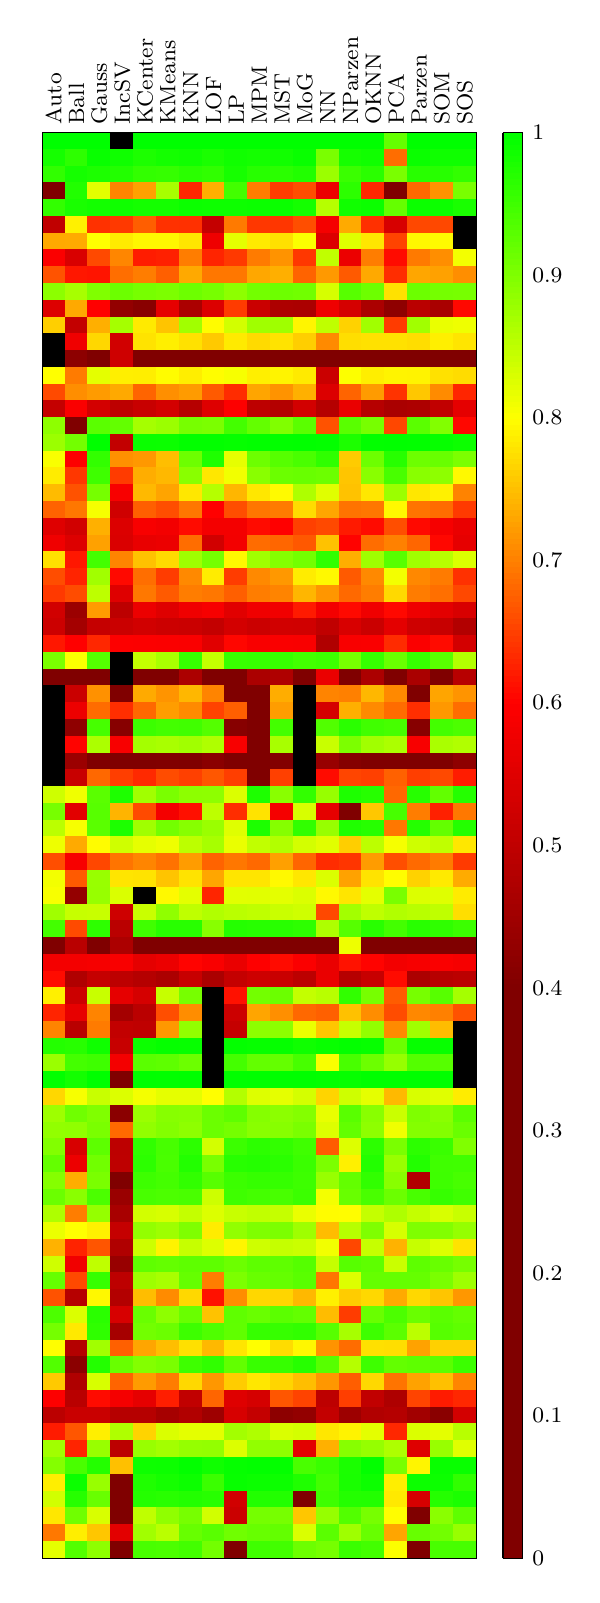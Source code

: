 \pgfplotsset{
	/pgfplots/colormap={cmaucrelative}{[0.5cm]
	rgb255(0cm)=(0,0,0);
	rgb255(1cm)=(255,0,0);
	rgb255(2cm)=(255,0,0);
	rgb255(2.5cm)=(255,255,0);
	rgb255(3cm)=(160,160,160);
	rgb255(3.5cm)=(0,100,255);
	rgb255(4cm)=(0,255,0);
	rgb255(5cm)=(0,225,0);
	rgb255(6cm)=(0,0,0);
	},
	/pgfplots/colormap={cmaucabsolute}{[0.5cm]
	rgb255(0cm)=(0,0,0);
	rgb255(1cm)=(0,0,0);
	rgb255(2cm)=(0,0,0);
	rgb255(3cm)=(0,0,0);
	rgb255(4cm)=(0,0,0);
	rgb255(5cm)=(128,0,0);
	rgb255(6cm)=(128,0,0);
	rgb255(7cm)=(128,0,0);
	rgb255(8cm)=(255,0,0);
	rgb255(9cm)=(255,255,0);
	rgb255(10cm)=(0,255,0);
	},
	/pgfplots/colormap={cmrnkrelative}{[0.5cm]
	rgb255(0cm)=(0,0,0);
	rgb255(1cm)=(0,255,0);
	rgb255(2cm)=(0,255,0);
	rgb255(2.5cm)=(0,100,255);
	rgb255(3cm)=(160,160,160);
	rgb255(3.5cm)=(255,255,0);
	rgb255(4cm)=(255,0,0);
	rgb255(5cm)=(255,0,0);
	rgb255(6cm)=(0,0,0);
	},
	/pgfplots/colormap={cmrnkabsolute}{[0.5cm]
	rgb255(0cm)=(0,255,0);
	rgb255(1cm)=(255,255,0);
	rgb255(2cm)=(255,0,0);
	rgb255(3cm)=(128,0,0);
	rgb255(4cm)=(128,0,0);
	rgb255(5cm)=(128,0,0);
	rgb255(6cm)=(0,0,0);
	rgb255(7cm)=(0,0,0)
	rgb255(8cm)=(0,0,0);
	rgb255(9cm)=(0,0,0);
	rgb255(10cm)=(0,0,0);
	},
}
\begin{tikzpicture}
	\begin{axis}[name=mat,
	plot box ratio={1 1 1},
	x=0.29cm,
	y=-0.213cm,
	z=0cm,
	xtick={1,...,19},
	ytick={1,...,85},
	xticklabels={{Auto},{Ball},{Gauss},{IncSV},{KCenter},{KMeans},{KNN},{LOF},{LP},{MPM},{MST},{MoG},{NN},{NParzen},{OKNN},{PCA},{Parzen},{SOM},{SOS}},
	yticklabels={},
	view={90}{90},
	xticklabel style={yshift=-0.1cm,xshift=0.145cm,rotate=90,font=\footnotesize},
	yticklabel style={yshift=-0.106cm,font=\footnotesize},
	axis x line=top,
	x axis line style={-},
	y axis line style={-},
	z axis line style={-},
	%colorbar,
	colorbar sampled,
	point meta min=-1,
	point meta max=1,
	colormap name=cmaucabsolute,
	colorbar style={try min ticks=5,max space between ticks=12pt,font=\footnotesize,xshift=-0.2cm,width=0.25cm,ytick style={draw=none},samples=500,scaled ticks = false,ymin=0,ymax=1,y dir=normal,yticklabel={$\pgfmathprintnumber{\tick}$},ytick={0.0,0.1,0.2,...,1.0},yticklabel style={/pgf/number format/fixed,/pgf/number format/showpos=false}},
	%
	title style={yshift=1cm,anchor=base},
	title={ },
	,
	]
	\addplot3[surf,draw=none,thin,shader=flat corner,mesh/rows=86,mesh/cols=20,mesh/ordering=y varies] coordinates {
(1,1,1.0)
(1,2,0.983)
(1,3,0.961)
(1,4,0.291)
(1,5,0.96)
(1,6,0.5)
(1,7,0.732)
(1,8,0.594)
(1,9,0.665)
(1,10,0.89)
(1,11,0.546)
(1,12,0.762)
(1,13,-1.0)
(1,14,-1.0)
(1,15,0.8)
(1,16,0.658)
(1,17,0.507)
(1,18,0.888)
(1,19,0.878)
(1,20,0.804)
(1,21,0.785)
(1,22,0.746)
(1,23,0.677)
(1,24,0.549)
(1,25,0.576)
(1,26,0.776)
(1,27,0.66)
(1,28,0.644)
(1,29,0.528)
(1,30,0.52)
(1,31,0.618)
(1,32,0.904)
(1,33,0.262)
(1,34,-1.0)
(1,35,-1.0)
(1,36,-1.0)
(1,37,-1.0)
(1,38,-1.0)
(1,39,-1.0)
(1,40,0.838)
(1,41,0.906)
(1,42,0.853)
(1,43,0.813)
(1,44,0.661)
(1,45,0.809)
(1,46,0.805)
(1,47,0.874)
(1,48,0.947)
(1,49,0.231)
(1,50,0.582)
(1,51,0.608)
(1,52,0.788)
(1,53,0.628)
(1,54,0.703)
(1,55,0.972)
(1,56,0.879)
(1,57,0.998)
(1,58,0.768)
(1,59,0.876)
(1,60,0.885)
(1,61,0.898)
(1,62,0.921)
(1,63,0.895)
(1,64,0.916)
(1,65,0.863)
(1,66,0.815)
(1,67,0.739)
(1,68,0.837)
(1,69,0.92)
(1,70,0.664)
(1,71,0.94)
(1,72,0.908)
(1,73,0.799)
(1,74,0.935)
(1,75,0.757)
(1,76,0.597)
(1,77,0.493)
(1,78,0.621)
(1,79,0.873)
(1,80,0.896)
(1,81,0.786)
(1,82,0.836)
(1,83,0.781)
(1,84,0.694)
(1,85,0.82)
(1,86,0.0)
(2,1,1.0)
(2,2,0.964)
(2,3,0.983)
(2,4,0.974)
(2,5,0.98)
(2,6,0.789)
(2,7,0.733)
(2,8,0.54)
(2,9,0.618)
(2,10,0.869)
(2,11,0.732)
(2,12,0.505)
(2,13,0.576)
(2,14,0.42)
(2,15,0.696)
(2,16,0.711)
(2,17,0.592)
(2,18,0.399)
(2,19,0.909)
(2,20,0.597)
(2,21,0.643)
(2,22,0.664)
(2,23,0.693)
(2,24,0.527)
(2,25,0.546)
(2,26,0.618)
(2,27,0.628)
(2,28,0.659)
(2,29,0.442)
(2,30,0.456)
(2,31,0.599)
(2,32,0.803)
(2,33,0.396)
(2,34,0.516)
(2,35,0.571)
(2,36,0.424)
(2,37,0.602)
(2,38,0.443)
(2,39,0.513)
(2,40,0.811)
(2,41,0.554)
(2,42,0.806)
(2,43,0.733)
(2,44,0.587)
(2,45,0.67)
(2,46,0.431)
(2,47,0.844)
(2,48,0.658)
(2,49,0.489)
(2,50,0.582)
(2,51,0.476)
(2,52,0.519)
(2,53,0.562)
(2,54,0.489)
(2,55,0.969)
(2,56,0.946)
(2,57,0.985)
(2,58,0.806)
(2,59,0.912)
(2,60,0.887)
(2,61,0.539)
(2,62,0.571)
(2,63,0.735)
(2,64,0.891)
(2,65,0.698)
(2,66,0.8)
(2,67,0.627)
(2,68,0.578)
(2,69,0.657)
(2,70,0.485)
(2,71,0.828)
(2,72,0.782)
(2,73,0.481)
(2,74,0.417)
(2,75,0.473)
(2,76,0.49)
(2,77,0.515)
(2,78,0.667)
(2,79,0.628)
(2,80,0.942)
(2,81,0.991)
(2,82,0.97)
(2,83,0.912)
(2,84,0.786)
(2,85,0.935)
(2,86,0.0)
(3,1,1.0)
(3,2,0.993)
(3,3,0.978)
(3,4,0.822)
(3,5,0.985)
(3,6,0.638)
(3,7,0.8)
(3,8,0.657)
(3,9,0.615)
(3,10,0.899)
(3,11,0.6)
(3,12,0.737)
(3,13,0.768)
(3,14,0.303)
(3,15,0.821)
(3,16,0.721)
(3,17,0.531)
(3,18,0.929)
(3,19,1.0)
(3,20,0.96)
(3,21,0.951)
(3,22,0.907)
(3,23,0.807)
(3,24,0.738)
(3,25,0.726)
(3,26,0.947)
(3,27,0.873)
(3,28,0.851)
(3,29,0.721)
(3,30,0.508)
(3,31,0.63)
(3,32,0.934)
(3,33,0.286)
(3,34,0.713)
(3,35,0.684)
(3,36,0.945)
(3,37,0.865)
(3,38,0.397)
(3,39,0.681)
(3,40,0.929)
(3,41,0.931)
(3,42,0.929)
(3,43,0.797)
(3,44,0.655)
(3,45,0.88)
(3,46,0.881)
(3,47,0.843)
(3,48,0.964)
(3,49,0.246)
(3,50,0.585)
(3,51,0.509)
(3,52,0.843)
(3,53,0.703)
(3,54,0.696)
(3,55,0.988)
(3,56,0.951)
(3,57,1.0)
(3,58,0.843)
(3,59,0.899)
(3,60,0.904)
(3,61,0.927)
(3,62,0.911)
(3,63,0.904)
(3,64,0.941)
(3,65,0.883)
(3,66,0.789)
(3,67,0.666)
(3,68,0.85)
(3,69,0.957)
(3,70,0.794)
(3,71,0.967)
(3,72,0.963)
(3,73,0.873)
(3,74,0.972)
(3,75,0.831)
(3,76,0.608)
(3,77,0.515)
(3,78,0.787)
(3,79,0.88)
(3,80,0.972)
(3,81,0.88)
(3,82,0.918)
(3,83,0.83)
(3,84,0.755)
(3,85,0.888)
(3,86,0.0)
(4,1,-1.0)
(4,2,0.988)
(4,3,0.973)
(4,4,0.703)
(4,5,0.988)
(4,6,0.644)
(4,7,0.784)
(4,8,0.705)
(4,9,0.686)
(4,10,0.915)
(4,11,0.429)
(4,12,0.87)
(4,13,0.527)
(4,14,0.522)
(4,15,0.787)
(4,16,0.732)
(4,17,0.496)
(4,18,0.922)
(4,19,0.504)
(4,20,0.713)
(4,21,0.646)
(4,22,0.589)
(4,23,0.524)
(4,24,0.544)
(4,25,0.541)
(4,26,0.703)
(4,27,0.607)
(4,28,0.55)
(4,29,0.494)
(4,30,0.517)
(4,31,0.596)
(4,32,-1.0)
(4,33,-1.0)
(4,34,0.364)
(4,35,0.636)
(4,36,0.411)
(4,37,0.589)
(4,38,0.352)
(4,39,0.648)
(4,40,0.977)
(4,41,0.741)
(4,42,0.978)
(4,43,0.837)
(4,44,0.691)
(4,45,0.779)
(4,46,0.829)
(4,47,0.523)
(4,48,0.491)
(4,49,0.469)
(4,50,0.59)
(4,51,0.496)
(4,52,0.56)
(4,53,0.457)
(4,54,0.503)
(4,55,0.512)
(4,56,0.582)
(4,57,0.224)
(4,58,0.827)
(4,59,0.417)
(4,60,0.682)
(4,61,0.495)
(4,62,0.497)
(4,63,0.332)
(4,64,0.441)
(4,65,0.462)
(4,66,0.509)
(4,67,0.476)
(4,68,0.437)
(4,69,0.496)
(4,70,0.48)
(4,71,0.536)
(4,72,0.459)
(4,73,0.675)
(4,74,0.918)
(4,75,0.678)
(4,76,0.584)
(4,77,0.485)
(4,78,0.862)
(4,79,0.494)
(4,80,0.75)
(4,81,0.376)
(4,82,0.195)
(4,83,0.211)
(4,84,0.556)
(4,85,0.18)
(4,86,0.0)
(5,1,1.0)
(5,2,0.978)
(5,3,0.96)
(5,4,0.726)
(5,5,0.984)
(5,6,0.673)
(5,7,0.793)
(5,8,0.622)
(5,9,0.698)
(5,10,0.906)
(5,11,0.414)
(5,12,0.783)
(5,13,0.778)
(5,14,0.338)
(5,15,0.786)
(5,16,0.678)
(5,17,0.513)
(5,18,0.87)
(5,19,0.992)
(5,20,0.719)
(5,21,0.735)
(5,22,0.745)
(5,23,0.674)
(5,24,0.589)
(5,25,0.565)
(5,26,0.752)
(5,27,0.686)
(5,28,0.694)
(5,29,0.569)
(5,30,0.527)
(5,31,0.595)
(5,32,0.846)
(5,33,0.3)
(5,34,0.733)
(5,35,0.681)
(5,36,0.953)
(5,37,0.871)
(5,38,0.379)
(5,39,0.632)
(5,40,0.873)
(5,41,0.658)
(5,42,0.874)
(5,43,0.819)
(5,44,0.704)
(5,45,0.778)
(5,46,-1.0)
(5,47,0.842)
(5,48,0.949)
(5,49,0.262)
(5,50,0.559)
(5,51,0.483)
(5,52,0.533)
(5,53,0.491)
(5,54,0.499)
(5,55,0.99)
(5,56,0.929)
(5,57,1.0)
(5,58,0.808)
(5,59,0.878)
(5,60,0.886)
(5,61,0.962)
(5,62,0.965)
(5,63,0.952)
(5,64,0.943)
(5,65,0.835)
(5,66,0.884)
(5,67,0.839)
(5,68,0.925)
(5,69,0.876)
(5,70,0.748)
(5,71,0.917)
(5,72,0.91)
(5,73,0.729)
(5,74,0.897)
(5,75,0.721)
(5,76,0.561)
(5,77,0.485)
(5,78,0.765)
(5,79,0.88)
(5,80,0.989)
(5,81,0.975)
(5,82,0.971)
(5,83,0.85)
(5,84,0.873)
(5,85,0.943)
(5,86,0.0)
(6,1,1.0)
(6,2,0.984)
(6,3,0.958)
(6,4,0.869)
(6,5,0.984)
(6,6,0.638)
(6,7,0.793)
(6,8,0.625)
(6,9,0.674)
(6,10,0.902)
(6,11,0.56)
(6,12,0.753)
(6,13,0.787)
(6,14,0.3)
(6,15,0.797)
(6,16,0.712)
(6,17,0.531)
(6,18,0.878)
(6,19,0.991)
(6,20,0.749)
(6,21,0.744)
(6,22,0.728)
(6,23,0.661)
(6,24,0.581)
(6,25,0.569)
(6,26,0.771)
(6,27,0.647)
(6,28,0.67)
(6,29,0.549)
(6,30,0.52)
(6,31,0.594)
(6,32,0.867)
(6,33,0.255)
(6,34,0.716)
(6,35,0.723)
(6,36,0.947)
(6,37,0.867)
(6,38,0.401)
(6,39,0.659)
(6,40,0.904)
(6,41,0.583)
(6,42,0.909)
(6,43,0.812)
(6,44,0.689)
(6,45,0.753)
(6,46,0.795)
(6,47,0.887)
(6,48,0.968)
(6,49,0.241)
(6,50,0.569)
(6,51,0.469)
(6,52,0.844)
(6,53,0.661)
(6,54,0.719)
(6,55,0.996)
(6,56,0.926)
(6,57,0.999)
(6,58,0.82)
(6,59,0.894)
(6,60,0.897)
(6,61,0.944)
(6,62,0.942)
(6,63,0.946)
(6,64,0.94)
(6,65,0.831)
(6,66,0.876)
(6,67,0.79)
(6,68,0.921)
(6,69,0.868)
(6,70,0.709)
(6,71,0.888)
(6,72,0.916)
(6,73,0.749)
(6,74,0.904)
(6,75,0.698)
(6,76,0.623)
(6,77,0.459)
(6,78,0.829)
(6,79,0.872)
(6,80,0.99)
(6,81,0.983)
(6,82,0.968)
(6,83,0.887)
(6,84,0.854)
(6,85,0.941)
(6,86,0.0)
(7,1,1.0)
(7,2,0.987)
(7,3,0.967)
(7,4,0.63)
(7,5,0.991)
(7,6,0.637)
(7,7,0.78)
(7,8,0.698)
(7,9,0.732)
(7,10,0.914)
(7,11,0.467)
(7,12,0.873)
(7,13,0.776)
(7,14,0.31)
(7,15,0.786)
(7,16,0.721)
(7,17,0.485)
(7,18,0.906)
(7,19,0.998)
(7,20,0.914)
(7,21,0.892)
(7,22,0.781)
(7,23,0.693)
(7,24,0.608)
(7,25,0.685)
(7,26,0.875)
(7,27,0.707)
(7,28,0.698)
(7,29,0.576)
(7,30,0.517)
(7,31,0.592)
(7,32,0.957)
(7,33,0.469)
(7,34,0.743)
(7,35,0.708)
(7,36,0.949)
(7,37,0.873)
(7,38,0.391)
(7,39,0.65)
(7,40,0.889)
(7,41,0.612)
(7,42,0.894)
(7,43,0.852)
(7,44,0.722)
(7,45,0.778)
(7,46,0.821)
(7,47,0.85)
(7,48,0.968)
(7,49,0.251)
(7,50,0.602)
(7,51,0.511)
(7,52,0.906)
(7,53,0.71)
(7,54,0.885)
(7,55,0.995)
(7,56,0.915)
(7,57,1.0)
(7,58,0.82)
(7,59,0.892)
(7,60,0.888)
(7,61,0.965)
(7,62,0.973)
(7,63,0.961)
(7,64,0.942)
(7,65,0.846)
(7,66,0.9)
(7,67,0.844)
(7,68,0.926)
(7,69,0.92)
(7,70,0.769)
(7,71,0.917)
(7,72,0.952)
(7,73,0.775)
(7,74,0.951)
(7,75,0.769)
(7,76,0.502)
(7,77,0.477)
(7,78,0.821)
(7,79,0.883)
(7,80,0.998)
(7,81,0.99)
(7,82,0.973)
(7,83,0.906)
(7,84,0.919)
(7,85,0.948)
(7,86,0.0)
(8,1,1.0)
(8,2,0.979)
(8,3,0.962)
(8,4,0.737)
(8,5,0.989)
(8,6,0.507)
(8,7,0.574)
(8,8,0.628)
(8,9,0.693)
(8,10,0.906)
(8,11,0.545)
(8,12,0.797)
(8,13,0.757)
(8,14,0.31)
(8,15,0.798)
(8,16,0.67)
(8,17,0.547)
(8,18,0.903)
(8,19,0.998)
(8,20,0.976)
(8,21,0.781)
(8,22,0.858)
(8,23,0.6)
(8,24,0.582)
(8,25,0.527)
(8,26,0.908)
(8,27,0.785)
(8,28,0.693)
(8,29,0.587)
(8,30,0.505)
(8,31,0.553)
(8,32,0.846)
(8,33,0.301)
(8,34,0.703)
(8,35,0.652)
(8,36,0.934)
(8,37,0.862)
(8,38,0.416)
(8,39,0.668)
(8,40,0.888)
(8,41,0.851)
(8,42,0.879)
(8,43,0.869)
(8,44,0.677)
(8,45,0.73)
(8,46,0.629)
(8,47,0.861)
(8,48,0.893)
(8,49,0.339)
(8,50,0.59)
(8,51,0.467)
(8,52,-1.0)
(8,53,-1.0)
(8,54,-1.0)
(8,55,-1.0)
(8,56,-1.0)
(8,57,-1.0)
(8,58,0.799)
(8,59,0.916)
(8,60,0.916)
(8,61,0.834)
(8,62,0.905)
(8,63,0.931)
(8,64,0.839)
(8,65,0.827)
(8,66,0.785)
(8,67,0.826)
(8,68,0.926)
(8,69,0.698)
(8,70,0.613)
(8,71,0.752)
(8,72,0.938)
(8,73,0.744)
(8,74,0.962)
(8,75,0.718)
(8,76,0.679)
(8,77,0.447)
(8,78,0.821)
(8,79,0.884)
(8,80,0.988)
(8,81,0.954)
(8,82,0.969)
(8,83,0.836)
(8,84,0.93)
(8,85,0.909)
(8,86,0.0)
(9,1,1.0)
(9,2,0.987)
(9,3,0.982)
(9,4,0.948)
(9,5,0.989)
(9,6,0.695)
(9,7,0.82)
(9,8,0.644)
(9,9,0.693)
(9,10,0.889)
(9,11,0.646)
(9,12,0.835)
(9,13,0.783)
(9,14,0.301)
(9,15,0.806)
(9,16,0.634)
(9,17,0.597)
(9,18,0.947)
(9,19,0.996)
(9,20,0.819)
(9,21,0.81)
(9,22,0.742)
(9,23,0.661)
(9,24,0.583)
(9,25,0.58)
(9,26,0.794)
(9,27,0.647)
(9,28,0.674)
(9,29,0.553)
(9,30,0.531)
(9,31,0.604)
(9,32,0.956)
(9,33,0.355)
(9,34,0.367)
(9,35,0.674)
(9,36,0.411)
(9,37,0.589)
(9,38,0.352)
(9,39,0.648)
(9,40,0.828)
(9,41,0.635)
(9,42,0.825)
(9,43,0.816)
(9,44,0.693)
(9,45,0.779)
(9,46,0.822)
(9,47,0.854)
(9,48,0.971)
(9,49,0.297)
(9,50,0.566)
(9,51,0.506)
(9,52,0.613)
(9,53,0.52)
(9,54,0.508)
(9,55,0.997)
(9,56,0.946)
(9,57,0.999)
(9,58,0.859)
(9,59,0.926)
(9,60,0.908)
(9,61,0.953)
(9,62,0.969)
(9,63,0.953)
(9,64,0.951)
(9,65,0.843)
(9,66,0.885)
(9,67,0.792)
(9,68,0.915)
(9,69,0.902)
(9,70,0.71)
(9,71,0.925)
(9,72,0.924)
(9,73,0.779)
(9,74,0.923)
(9,75,0.76)
(9,76,0.55)
(9,77,0.536)
(9,78,0.872)
(9,79,0.827)
(9,80,0.996)
(9,81,0.994)
(9,82,0.528)
(9,83,0.518)
(9,84,0.912)
(9,85,0.4)
(9,86,0.0)
(10,1,1.0)
(10,2,0.984)
(10,3,0.969)
(10,4,0.698)
(10,5,0.991)
(10,6,0.643)
(10,7,0.783)
(10,8,0.696)
(10,9,0.731)
(10,10,0.909)
(10,11,0.516)
(10,12,0.874)
(10,13,0.771)
(10,14,0.31)
(10,15,0.787)
(10,16,0.729)
(10,17,0.495)
(10,18,0.922)
(10,19,0.998)
(10,20,0.914)
(10,21,0.892)
(10,22,0.781)
(10,23,0.692)
(10,24,0.608)
(10,25,0.684)
(10,26,0.874)
(10,27,0.707)
(10,28,0.698)
(10,29,0.576)
(10,30,0.518)
(10,31,0.591)
(10,32,0.957)
(10,33,0.468)
(10,34,0.0)
(10,35,0.0)
(10,36,0.0)
(10,37,0.0)
(10,38,0.0)
(10,39,0.0)
(10,40,0.977)
(10,41,0.778)
(10,42,0.978)
(10,43,0.848)
(10,44,0.682)
(10,45,0.779)
(10,46,0.823)
(10,47,0.85)
(10,48,0.969)
(10,49,0.249)
(10,50,0.598)
(10,51,0.521)
(10,52,0.909)
(10,53,0.729)
(10,54,0.889)
(10,55,0.995)
(10,56,0.922)
(10,57,1.0)
(10,58,0.826)
(10,59,0.895)
(10,60,0.892)
(10,61,0.965)
(10,62,0.971)
(10,63,0.958)
(10,64,0.946)
(10,65,0.848)
(10,66,0.9)
(10,67,0.838)
(10,68,0.926)
(10,69,0.918)
(10,70,0.768)
(10,71,0.917)
(10,72,0.957)
(10,73,0.8)
(10,74,0.956)
(10,75,0.781)
(10,76,0.533)
(10,77,0.507)
(10,78,0.862)
(10,79,0.885)
(10,80,0.998)
(10,81,0.991)
(10,82,0.974)
(10,83,0.908)
(10,84,0.919)
(10,85,0.95)
(10,86,0.0)
(11,1,1.0)
(11,2,0.986)
(11,3,0.967)
(11,4,0.647)
(11,5,0.992)
(11,6,0.642)
(11,7,0.775)
(11,8,0.715)
(11,9,0.737)
(11,10,0.914)
(11,11,0.471)
(11,12,0.875)
(11,13,0.778)
(11,14,0.314)
(11,15,0.791)
(11,16,0.715)
(11,17,0.481)
(11,18,0.899)
(11,19,0.998)
(11,20,0.932)
(11,21,0.916)
(11,22,0.796)
(11,23,0.696)
(11,24,0.6)
(11,25,0.68)
(11,26,0.896)
(11,27,0.719)
(11,28,0.703)
(11,29,0.578)
(11,30,0.527)
(11,31,0.592)
(11,32,0.957)
(11,33,0.473)
(11,34,0.735)
(11,35,0.723)
(11,36,0.947)
(11,37,0.868)
(11,38,0.405)
(11,39,0.65)
(11,40,0.892)
(11,41,0.584)
(11,42,0.895)
(11,43,0.86)
(11,44,0.725)
(11,45,0.795)
(11,46,0.821)
(11,47,0.842)
(11,48,0.968)
(11,49,0.253)
(11,50,0.608)
(11,51,0.514)
(11,52,0.916)
(11,53,0.712)
(11,54,0.89)
(11,55,0.996)
(11,56,0.921)
(11,57,1.0)
(11,58,0.82)
(11,59,0.89)
(11,60,0.894)
(11,61,0.96)
(11,62,0.967)
(11,63,0.958)
(11,64,0.943)
(11,65,0.845)
(11,66,0.902)
(11,67,0.845)
(11,68,0.925)
(11,69,0.921)
(11,70,0.767)
(11,71,0.928)
(11,72,0.957)
(11,73,0.772)
(11,74,0.957)
(11,75,0.767)
(11,76,0.667)
(11,77,0.42)
(11,78,0.829)
(11,79,0.887)
(11,80,0.997)
(11,81,0.99)
(11,82,0.973)
(11,83,0.906)
(11,84,0.922)
(11,85,0.948)
(11,86,0.0)
(12,1,1.0)
(12,2,0.993)
(12,3,0.974)
(12,4,0.66)
(12,5,0.984)
(12,6,0.661)
(12,7,0.803)
(12,8,0.643)
(12,9,0.677)
(12,10,0.911)
(12,11,0.467)
(12,12,0.792)
(12,13,0.761)
(12,14,0.303)
(12,15,0.783)
(12,16,0.738)
(12,17,0.529)
(12,18,0.929)
(12,19,0.999)
(12,20,0.942)
(12,21,0.918)
(12,22,0.863)
(12,23,0.772)
(12,24,0.65)
(12,25,0.669)
(12,26,0.909)
(12,27,0.785)
(12,28,0.742)
(12,29,0.62)
(12,30,0.526)
(12,31,0.591)
(12,32,0.948)
(12,33,0.302)
(12,34,-1.0)
(12,35,-1.0)
(12,36,-1.0)
(12,37,-1.0)
(12,38,-1.0)
(12,39,-1.0)
(12,40,0.96)
(12,41,0.831)
(12,42,0.961)
(12,43,0.834)
(12,44,0.679)
(12,45,0.781)
(12,46,0.828)
(12,47,0.837)
(12,48,0.964)
(12,49,0.233)
(12,50,0.593)
(12,51,0.494)
(12,52,0.847)
(12,53,0.681)
(12,54,0.815)
(12,55,0.988)
(12,56,0.944)
(12,57,1.0)
(12,58,0.833)
(12,59,0.896)
(12,60,0.904)
(12,61,0.95)
(12,62,0.954)
(12,63,0.952)
(12,64,0.953)
(12,65,0.816)
(12,66,0.875)
(12,67,0.841)
(12,68,0.933)
(12,69,0.93)
(12,70,0.744)
(12,71,0.922)
(12,72,0.961)
(12,73,0.793)
(12,74,0.97)
(12,75,0.749)
(12,76,0.652)
(12,77,0.429)
(12,78,0.833)
(12,79,0.555)
(12,80,0.942)
(12,81,0.975)
(12,82,0.396)
(12,83,0.755)
(12,84,0.829)
(12,85,0.915)
(12,86,0.0)
(13,1,1.0)
(13,2,0.904)
(13,3,0.878)
(13,4,0.569)
(13,5,0.857)
(13,6,0.584)
(13,7,0.544)
(13,8,0.849)
(13,9,0.72)
(13,10,0.832)
(13,11,0.575)
(13,12,0.85)
(13,13,0.708)
(13,14,0.357)
(13,15,0.516)
(13,16,0.544)
(13,17,0.483)
(13,18,0.664)
(13,19,0.997)
(13,20,0.963)
(13,21,0.915)
(13,22,0.824)
(13,23,0.73)
(13,24,0.657)
(13,25,0.752)
(13,26,0.963)
(13,27,0.795)
(13,28,0.717)
(13,29,0.581)
(13,30,0.501)
(13,31,0.476)
(13,32,0.952)
(13,33,0.568)
(13,34,0.703)
(13,35,0.533)
(13,36,0.936)
(13,37,0.843)
(13,38,0.437)
(13,39,0.608)
(13,40,0.881)
(13,41,0.56)
(13,42,0.881)
(13,43,0.823)
(13,44,0.634)
(13,45,0.828)
(13,46,0.795)
(13,47,0.656)
(13,48,0.863)
(13,49,0.3)
(13,50,0.567)
(13,51,0.566)
(13,52,0.855)
(13,53,0.675)
(13,54,0.755)
(13,55,0.993)
(13,56,0.804)
(13,57,0.998)
(13,58,0.766)
(13,59,0.818)
(13,60,0.826)
(13,61,0.672)
(13,62,0.903)
(13,63,0.88)
(13,64,0.808)
(13,65,0.797)
(13,66,0.747)
(13,67,0.81)
(13,68,0.845)
(13,69,0.692)
(13,70,0.788)
(13,71,0.747)
(13,72,0.931)
(13,73,0.715)
(13,74,0.931)
(13,75,0.718)
(13,76,0.496)
(13,77,0.505)
(13,78,0.781)
(13,79,0.738)
(13,80,0.955)
(13,81,0.947)
(13,82,0.952)
(13,83,0.882)
(13,84,0.929)
(13,85,0.907)
(13,86,0.0)
(14,1,1.0)
(14,2,0.983)
(14,3,0.954)
(14,4,0.965)
(14,5,0.987)
(14,6,0.733)
(14,7,0.825)
(14,8,0.569)
(14,9,0.67)
(14,10,0.931)
(14,11,0.534)
(14,12,0.764)
(14,13,0.774)
(14,14,0.314)
(14,15,0.801)
(14,16,0.678)
(14,17,0.566)
(14,18,0.93)
(14,19,0.978)
(14,20,0.759)
(14,21,0.754)
(14,22,0.752)
(14,23,0.69)
(14,24,0.62)
(14,25,0.601)
(14,26,0.736)
(14,27,0.67)
(14,28,0.682)
(14,29,0.607)
(14,30,0.538)
(14,31,0.59)
(14,32,0.906)
(14,33,0.26)
(14,34,0.7)
(14,35,0.737)
(14,36,0.967)
(14,37,0.902)
(14,38,0.407)
(14,39,0.654)
(14,40,0.977)
(14,41,0.209)
(14,42,0.975)
(14,43,0.761)
(14,44,0.641)
(14,45,0.727)
(14,46,0.779)
(14,47,0.872)
(14,48,0.932)
(14,49,0.813)
(14,50,0.614)
(14,51,0.484)
(14,52,0.961)
(14,53,0.751)
(14,54,0.844)
(14,55,0.997)
(14,56,0.943)
(14,57,0.996)
(14,58,0.838)
(14,59,0.93)
(14,60,0.923)
(14,61,0.826)
(14,62,0.788)
(14,63,0.922)
(14,64,0.918)
(14,65,0.798)
(14,66,0.856)
(14,67,0.655)
(14,68,0.931)
(14,69,0.826)
(14,70,0.76)
(14,71,0.647)
(14,72,0.869)
(14,73,0.684)
(14,74,0.858)
(14,75,0.673)
(14,76,0.648)
(14,77,0.446)
(14,78,0.79)
(14,79,0.894)
(14,80,0.979)
(14,81,0.98)
(14,82,0.972)
(14,83,0.935)
(14,84,0.875)
(14,85,0.955)
(14,86,0.0)
(15,1,1.0)
(15,2,0.987)
(15,3,0.967)
(15,4,0.63)
(15,5,0.991)
(15,6,0.637)
(15,7,0.78)
(15,8,0.698)
(15,9,0.732)
(15,10,0.914)
(15,11,0.467)
(15,12,0.873)
(15,13,0.776)
(15,14,0.31)
(15,15,0.786)
(15,16,0.721)
(15,17,0.485)
(15,18,0.906)
(15,19,0.998)
(15,20,0.914)
(15,21,0.892)
(15,22,0.781)
(15,23,0.693)
(15,24,0.608)
(15,25,0.685)
(15,26,0.875)
(15,27,0.707)
(15,28,0.698)
(15,29,0.576)
(15,30,0.517)
(15,31,0.592)
(15,32,0.957)
(15,33,0.469)
(15,34,0.743)
(15,35,0.708)
(15,36,0.949)
(15,37,0.873)
(15,38,0.391)
(15,39,0.65)
(15,40,0.97)
(15,41,0.756)
(15,42,0.97)
(15,43,0.852)
(15,44,0.722)
(15,45,0.778)
(15,46,0.821)
(15,47,0.85)
(15,48,0.968)
(15,49,0.251)
(15,50,0.602)
(15,51,0.511)
(15,52,0.906)
(15,53,0.71)
(15,54,0.885)
(15,55,0.995)
(15,56,0.915)
(15,57,1.0)
(15,58,0.82)
(15,59,0.892)
(15,60,0.888)
(15,61,0.965)
(15,62,0.973)
(15,63,0.961)
(15,64,0.942)
(15,65,0.846)
(15,66,0.9)
(15,67,0.844)
(15,68,0.926)
(15,69,0.92)
(15,70,0.769)
(15,71,0.917)
(15,72,0.952)
(15,73,0.775)
(15,74,0.951)
(15,75,0.769)
(15,76,0.502)
(15,77,0.477)
(15,78,0.821)
(15,79,0.883)
(15,80,0.998)
(15,81,0.99)
(15,82,0.973)
(15,83,0.906)
(15,84,0.919)
(15,85,0.948)
(15,86,0.0)
(16,1,0.92)
(16,2,0.685)
(16,3,0.904)
(16,4,0.346)
(16,5,0.92)
(16,6,0.536)
(16,7,0.652)
(16,8,0.608)
(16,9,0.635)
(16,10,0.776)
(16,11,0.423)
(16,12,0.646)
(16,13,0.776)
(16,14,0.297)
(16,15,0.791)
(16,16,0.64)
(16,17,0.466)
(16,18,0.655)
(16,19,0.999)
(16,20,0.969)
(16,21,0.943)
(16,22,0.878)
(16,23,0.795)
(16,24,0.661)
(16,25,0.701)
(16,26,0.931)
(16,27,0.809)
(16,28,0.77)
(16,29,0.606)
(16,30,0.557)
(16,31,0.633)
(16,32,0.917)
(16,33,0.293)
(16,34,0.707)
(16,35,0.684)
(16,36,0.945)
(16,37,0.865)
(16,38,0.394)
(16,39,0.676)
(16,40,0.681)
(16,41,0.944)
(16,42,0.693)
(16,43,0.807)
(16,44,0.661)
(16,45,0.798)
(16,46,0.905)
(16,47,0.861)
(16,48,0.947)
(16,49,0.235)
(16,50,0.58)
(16,51,0.608)
(16,52,0.672)
(16,53,0.659)
(16,54,0.708)
(16,55,0.915)
(16,56,0.882)
(16,57,1.0)
(16,58,0.745)
(16,59,0.841)
(16,60,0.811)
(16,61,0.904)
(16,62,0.88)
(16,63,0.893)
(16,64,0.916)
(16,65,0.863)
(16,66,0.832)
(16,67,0.739)
(16,68,0.841)
(16,69,0.92)
(16,70,0.733)
(16,71,0.94)
(16,72,0.928)
(16,73,0.774)
(16,74,0.922)
(16,75,0.691)
(16,76,0.472)
(16,77,0.483)
(16,78,0.63)
(16,79,0.863)
(16,80,0.905)
(16,81,0.786)
(16,82,0.782)
(16,83,0.798)
(16,84,0.729)
(16,85,0.802)
(16,86,0.0)
(17,1,1.0)
(17,2,0.992)
(17,3,0.968)
(17,4,0.681)
(17,5,0.991)
(17,6,0.656)
(17,7,0.793)
(17,8,0.695)
(17,9,0.73)
(17,10,0.915)
(17,11,0.491)
(17,12,0.873)
(17,13,0.773)
(17,14,0.31)
(17,15,0.79)
(17,16,0.756)
(17,17,0.47)
(17,18,0.929)
(17,19,0.998)
(17,20,0.914)
(17,21,0.892)
(17,22,0.781)
(17,23,0.691)
(17,24,0.607)
(17,25,0.68)
(17,26,0.874)
(17,27,0.706)
(17,28,0.697)
(17,29,0.575)
(17,30,0.522)
(17,31,0.594)
(17,32,0.957)
(17,33,0.466)
(17,34,0.364)
(17,35,0.636)
(17,36,0.411)
(17,37,0.589)
(17,38,0.352)
(17,39,0.648)
(17,40,0.97)
(17,41,0.698)
(17,42,0.971)
(17,43,0.838)
(17,44,0.683)
(17,45,0.764)
(17,46,0.827)
(17,47,0.855)
(17,48,0.968)
(17,49,0.269)
(17,50,0.587)
(17,51,0.469)
(17,52,0.906)
(17,53,0.706)
(17,54,0.874)
(17,55,0.995)
(17,56,0.934)
(17,57,1.0)
(17,58,0.83)
(17,59,0.9)
(17,60,0.896)
(17,61,0.965)
(17,62,0.973)
(17,63,0.479)
(17,64,0.943)
(17,65,0.846)
(17,66,0.9)
(17,67,0.844)
(17,68,0.926)
(17,69,0.92)
(17,70,0.769)
(17,71,0.917)
(17,72,0.853)
(17,73,0.727)
(17,74,0.926)
(17,75,0.727)
(17,76,0.653)
(17,77,0.454)
(17,78,0.828)
(17,79,0.549)
(17,80,0.792)
(17,81,0.99)
(17,82,0.535)
(17,83,0.399)
(17,84,0.919)
(17,85,0.392)
(17,86,0.0)
(18,1,1.0)
(18,2,0.988)
(18,3,0.969)
(18,4,0.714)
(18,5,0.99)
(18,6,0.656)
(18,7,0.796)
(18,8,0.711)
(18,9,0.726)
(18,10,0.908)
(18,11,0.465)
(18,12,0.816)
(18,13,0.787)
(18,14,0.307)
(18,15,0.776)
(18,16,0.709)
(18,17,0.502)
(18,18,0.898)
(18,19,0.995)
(18,20,0.918)
(18,21,0.888)
(18,22,0.789)
(18,23,0.684)
(18,24,0.586)
(18,25,0.605)
(18,26,0.855)
(18,27,0.696)
(18,28,0.687)
(18,29,0.556)
(18,30,0.511)
(18,31,0.608)
(18,32,0.93)
(18,33,0.298)
(18,34,0.729)
(18,35,0.719)
(18,36,0.947)
(18,37,0.866)
(18,38,0.394)
(18,39,0.657)
(18,40,0.923)
(18,41,0.625)
(18,42,0.922)
(18,43,0.849)
(18,44,0.696)
(18,45,0.783)
(18,46,0.825)
(18,47,0.85)
(18,48,0.963)
(18,49,0.245)
(18,50,0.592)
(18,51,0.487)
(18,52,0.931)
(18,53,0.7)
(18,54,0.747)
(18,55,0.994)
(18,56,0.932)
(18,57,0.999)
(18,58,0.824)
(18,59,0.891)
(18,60,0.897)
(18,61,0.955)
(18,62,0.95)
(18,63,0.951)
(18,64,0.957)
(18,65,0.83)
(18,66,0.898)
(18,67,0.826)
(18,68,0.918)
(18,69,0.904)
(18,70,0.754)
(18,71,0.929)
(18,72,0.932)
(18,73,0.763)
(18,74,0.928)
(18,75,0.75)
(18,76,0.621)
(18,77,0.416)
(18,78,0.821)
(18,79,0.88)
(18,80,0.993)
(18,81,0.99)
(18,82,0.971)
(18,83,0.891)
(18,84,0.91)
(18,85,0.943)
(18,86,0.0)
(19,1,1.0)
(19,2,0.988)
(19,3,0.96)
(19,4,0.905)
(19,5,0.98)
(19,6,-1.0)
(19,7,-1.0)
(19,8,0.809)
(19,9,0.711)
(19,10,0.906)
(19,11,0.606)
(19,12,0.812)
(19,13,0.779)
(19,14,0.298)
(19,15,0.772)
(19,16,0.629)
(19,17,0.558)
(19,18,0.605)
(19,19,0.99)
(19,20,0.902)
(19,21,0.795)
(19,22,0.702)
(19,23,0.645)
(19,24,0.566)
(19,25,0.561)
(19,26,0.828)
(19,27,0.638)
(19,28,0.656)
(19,29,0.538)
(19,30,0.479)
(19,31,0.531)
(19,32,0.859)
(19,33,0.486)
(19,34,0.716)
(19,35,0.685)
(19,36,0.94)
(19,37,0.861)
(19,38,0.422)
(19,39,0.622)
(19,40,0.971)
(19,41,0.694)
(19,42,0.972)
(19,43,0.781)
(19,44,0.645)
(19,45,0.734)
(19,46,0.784)
(19,47,0.774)
(19,48,0.953)
(19,49,0.253)
(19,50,0.586)
(19,51,0.493)
(19,52,0.87)
(19,53,0.664)
(19,54,-1.0)
(19,55,-1.0)
(19,56,-1.0)
(19,57,-1.0)
(19,58,0.785)
(19,59,0.928)
(19,60,0.917)
(19,61,0.899)
(19,62,0.949)
(19,63,0.944)
(19,64,0.949)
(19,65,0.843)
(19,66,0.883)
(19,67,0.778)
(19,68,0.907)
(19,69,0.876)
(19,70,0.718)
(19,71,0.921)
(19,72,0.926)
(19,73,0.763)
(19,74,0.953)
(19,75,0.704)
(19,76,0.63)
(19,77,0.53)
(19,78,0.855)
(19,79,0.824)
(19,80,0.993)
(19,81,0.961)
(19,82,0.979)
(19,83,0.926)
(19,84,0.88)
(19,85,0.944)
(19,86,0.0)
(20,1,0.0)
(20,2,0.0)
(20,3,0.0)
(20,4,0.0)
(20,5,0.0)
(20,6,0.0)
(20,7,0.0)
(20,8,0.0)
(20,9,0.0)
(20,10,0.0)
(20,11,0.0)
(20,12,0.0)
(20,13,0.0)
(20,14,0.0)
(20,15,0.0)
(20,16,0.0)
(20,17,0.0)
(20,18,0.0)
(20,19,0.0)
(20,20,0.0)
(20,21,0.0)
(20,22,0.0)
(20,23,0.0)
(20,24,0.0)
(20,25,0.0)
(20,26,0.0)
(20,27,0.0)
(20,28,0.0)
(20,29,0.0)
(20,30,0.0)
(20,31,0.0)
(20,32,0.0)
(20,33,0.0)
(20,34,0.0)
(20,35,0.0)
(20,36,0.0)
(20,37,0.0)
(20,38,0.0)
(20,39,0.0)
(20,40,0.0)
(20,41,0.0)
(20,42,0.0)
(20,43,0.0)
(20,44,0.0)
(20,45,0.0)
(20,46,0.0)
(20,47,0.0)
(20,48,0.0)
(20,49,0.0)
(20,50,0.0)
(20,51,0.0)
(20,52,0.0)
(20,53,0.0)
(20,54,0.0)
(20,55,0.0)
(20,56,0.0)
(20,57,0.0)
(20,58,0.0)
(20,59,0.0)
(20,60,0.0)
(20,61,0.0)
(20,62,0.0)
(20,63,0.0)
(20,64,0.0)
(20,65,0.0)
(20,66,0.0)
(20,67,0.0)
(20,68,0.0)
(20,69,0.0)
(20,70,0.0)
(20,71,0.0)
(20,72,0.0)
(20,73,0.0)
(20,74,0.0)
(20,75,0.0)
(20,76,0.0)
(20,77,0.0)
(20,78,0.0)
(20,79,0.0)
(20,80,0.0)
(20,81,0.0)
(20,82,0.0)
(20,83,0.0)
(20,84,0.0)
(20,85,0.0)
(20,86,0.0)

	};
	\end{axis}
	\draw[thin] (mat.north east) rectangle (mat.south west);
	
\end{tikzpicture}
